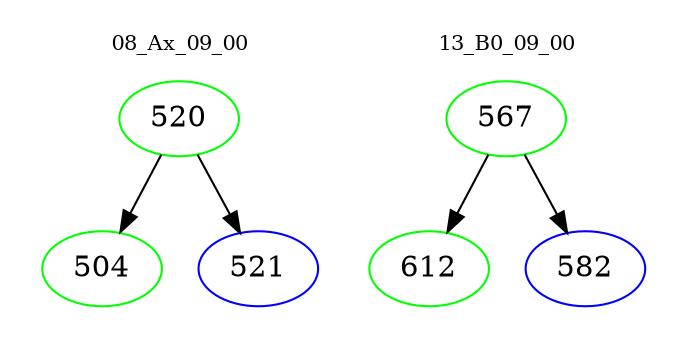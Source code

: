 digraph{
subgraph cluster_0 {
color = white
label = "08_Ax_09_00";
fontsize=10;
T0_520 [label="520", color="green"]
T0_520 -> T0_504 [color="black"]
T0_504 [label="504", color="green"]
T0_520 -> T0_521 [color="black"]
T0_521 [label="521", color="blue"]
}
subgraph cluster_1 {
color = white
label = "13_B0_09_00";
fontsize=10;
T1_567 [label="567", color="green"]
T1_567 -> T1_612 [color="black"]
T1_612 [label="612", color="green"]
T1_567 -> T1_582 [color="black"]
T1_582 [label="582", color="blue"]
}
}
